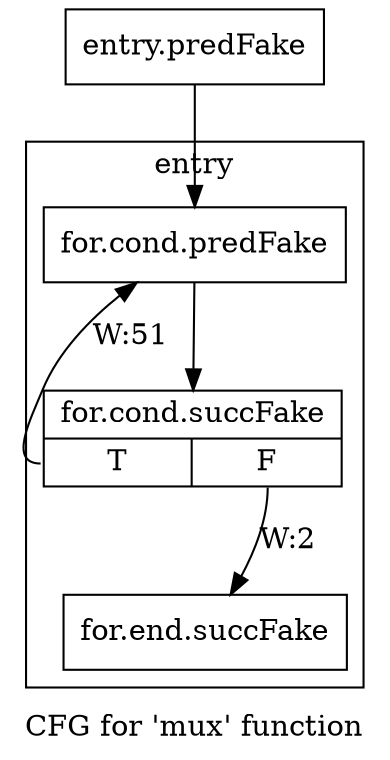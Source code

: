 digraph "CFG for 'mux' function" {
	label="CFG for 'mux' function";

	Node0x43e4810 [shape=record,filename="",linenumber="",label="{entry.predFake}"];
	Node0x43e4810 -> Node0x43e4c60[ callList="" memoryops="" filename="../../../test.cpp" execusionnum="1"];
	Node0x441a4e0 [shape=record,filename="../../../test.cpp",linenumber="51",label="{for.end.succFake}"];
subgraph cluster_0 {
	label="entry";
	tripcount="50";
	invocationtime="1";

	Node0x43e4c60 [shape=record,filename="../../../test.cpp",linenumber="43",label="{for.cond.predFake}"];
	Node0x43e4c60 -> Node0x441a430[ callList="" memoryops="" filename="../../../test.cpp" execusionnum="51"];
	Node0x441a430 [shape=record,filename="../../../test.cpp",linenumber="43",label="{for.cond.succFake|{<s0>T|<s1>F}}"];
	Node0x441a430:s0 -> Node0x43e4c60[label="W:51" callList="" memoryops="" filename="../../../test.cpp" execusionnum="50"];
	Node0x441a430:s1 -> Node0x441a4e0[label="W:2" callList="" memoryops="" filename="../../../test.cpp" execusionnum="1"];
}
}
